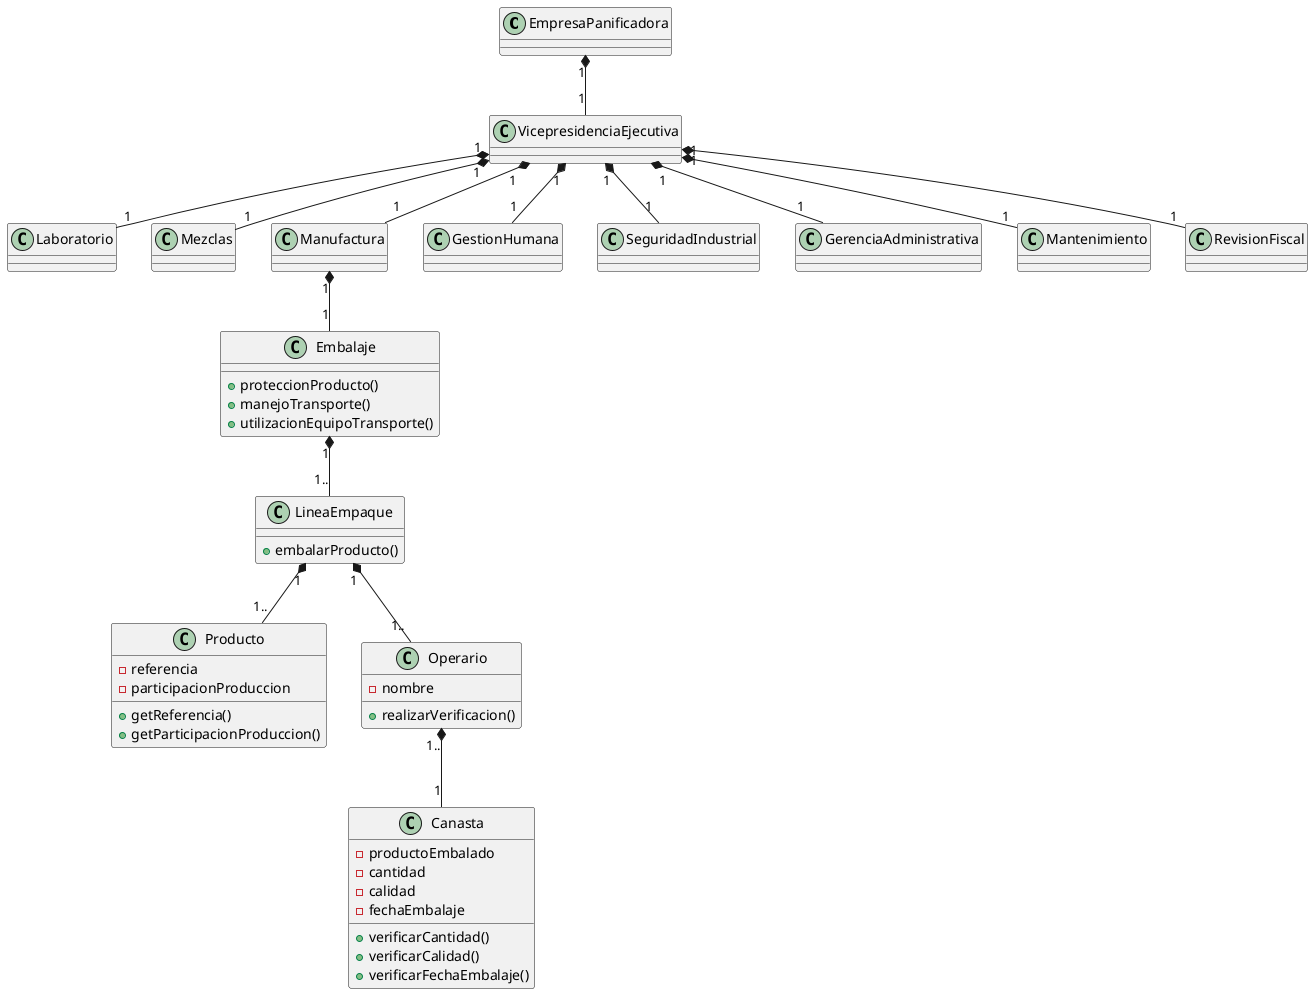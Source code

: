 @startuml EmpresaPanificadora
class EmpresaPanificadora{}
class VicepresidenciaEjecutiva{}
class Laboratorio {}
class Mezclas{}
class Manufactura {}
class GestionHumana {}
class SeguridadIndustrial{}
class GerenciaAdministrativa{}
class Mantenimiento {}
class RevisionFiscal {}
class Embalaje {
  +proteccionProducto()
  +manejoTransporte()
  +utilizacionEquipoTransporte()
}

class LineaEmpaque {
  +embalarProducto()
}

class Producto {
  -referencia
  -participacionProduccion
  +getReferencia()
  +getParticipacionProduccion()
}

class Operario {
  -nombre
  +realizarVerificacion()
}

class Canasta {
  -productoEmbalado
  -cantidad
  -calidad
  -fechaEmbalaje
  +verificarCantidad()
  +verificarCalidad()
  +verificarFechaEmbalaje()
}
EmpresaPanificadora "1" *-- "1" VicepresidenciaEjecutiva
VicepresidenciaEjecutiva "1" *-- "1" Laboratorio
VicepresidenciaEjecutiva "1" *-- "1" Mezclas
VicepresidenciaEjecutiva "1" *-- "1" Manufactura 
VicepresidenciaEjecutiva "1" *-- "1" GerenciaAdministrativa 
VicepresidenciaEjecutiva "1" *-- "1" Mantenimiento
VicepresidenciaEjecutiva "1" *-- "1" RevisionFiscal
VicepresidenciaEjecutiva "1" *-- "1" GestionHumana
VicepresidenciaEjecutiva "1" *-- "1" SeguridadIndustrial
Manufactura "1" *-- "1" Embalaje
Embalaje "1" *-- "1.." LineaEmpaque
LineaEmpaque "1" *-- "1.."  Producto
LineaEmpaque "1" *-- "1.." Operario
Operario "1.." *-- "1" Canasta
@enduml